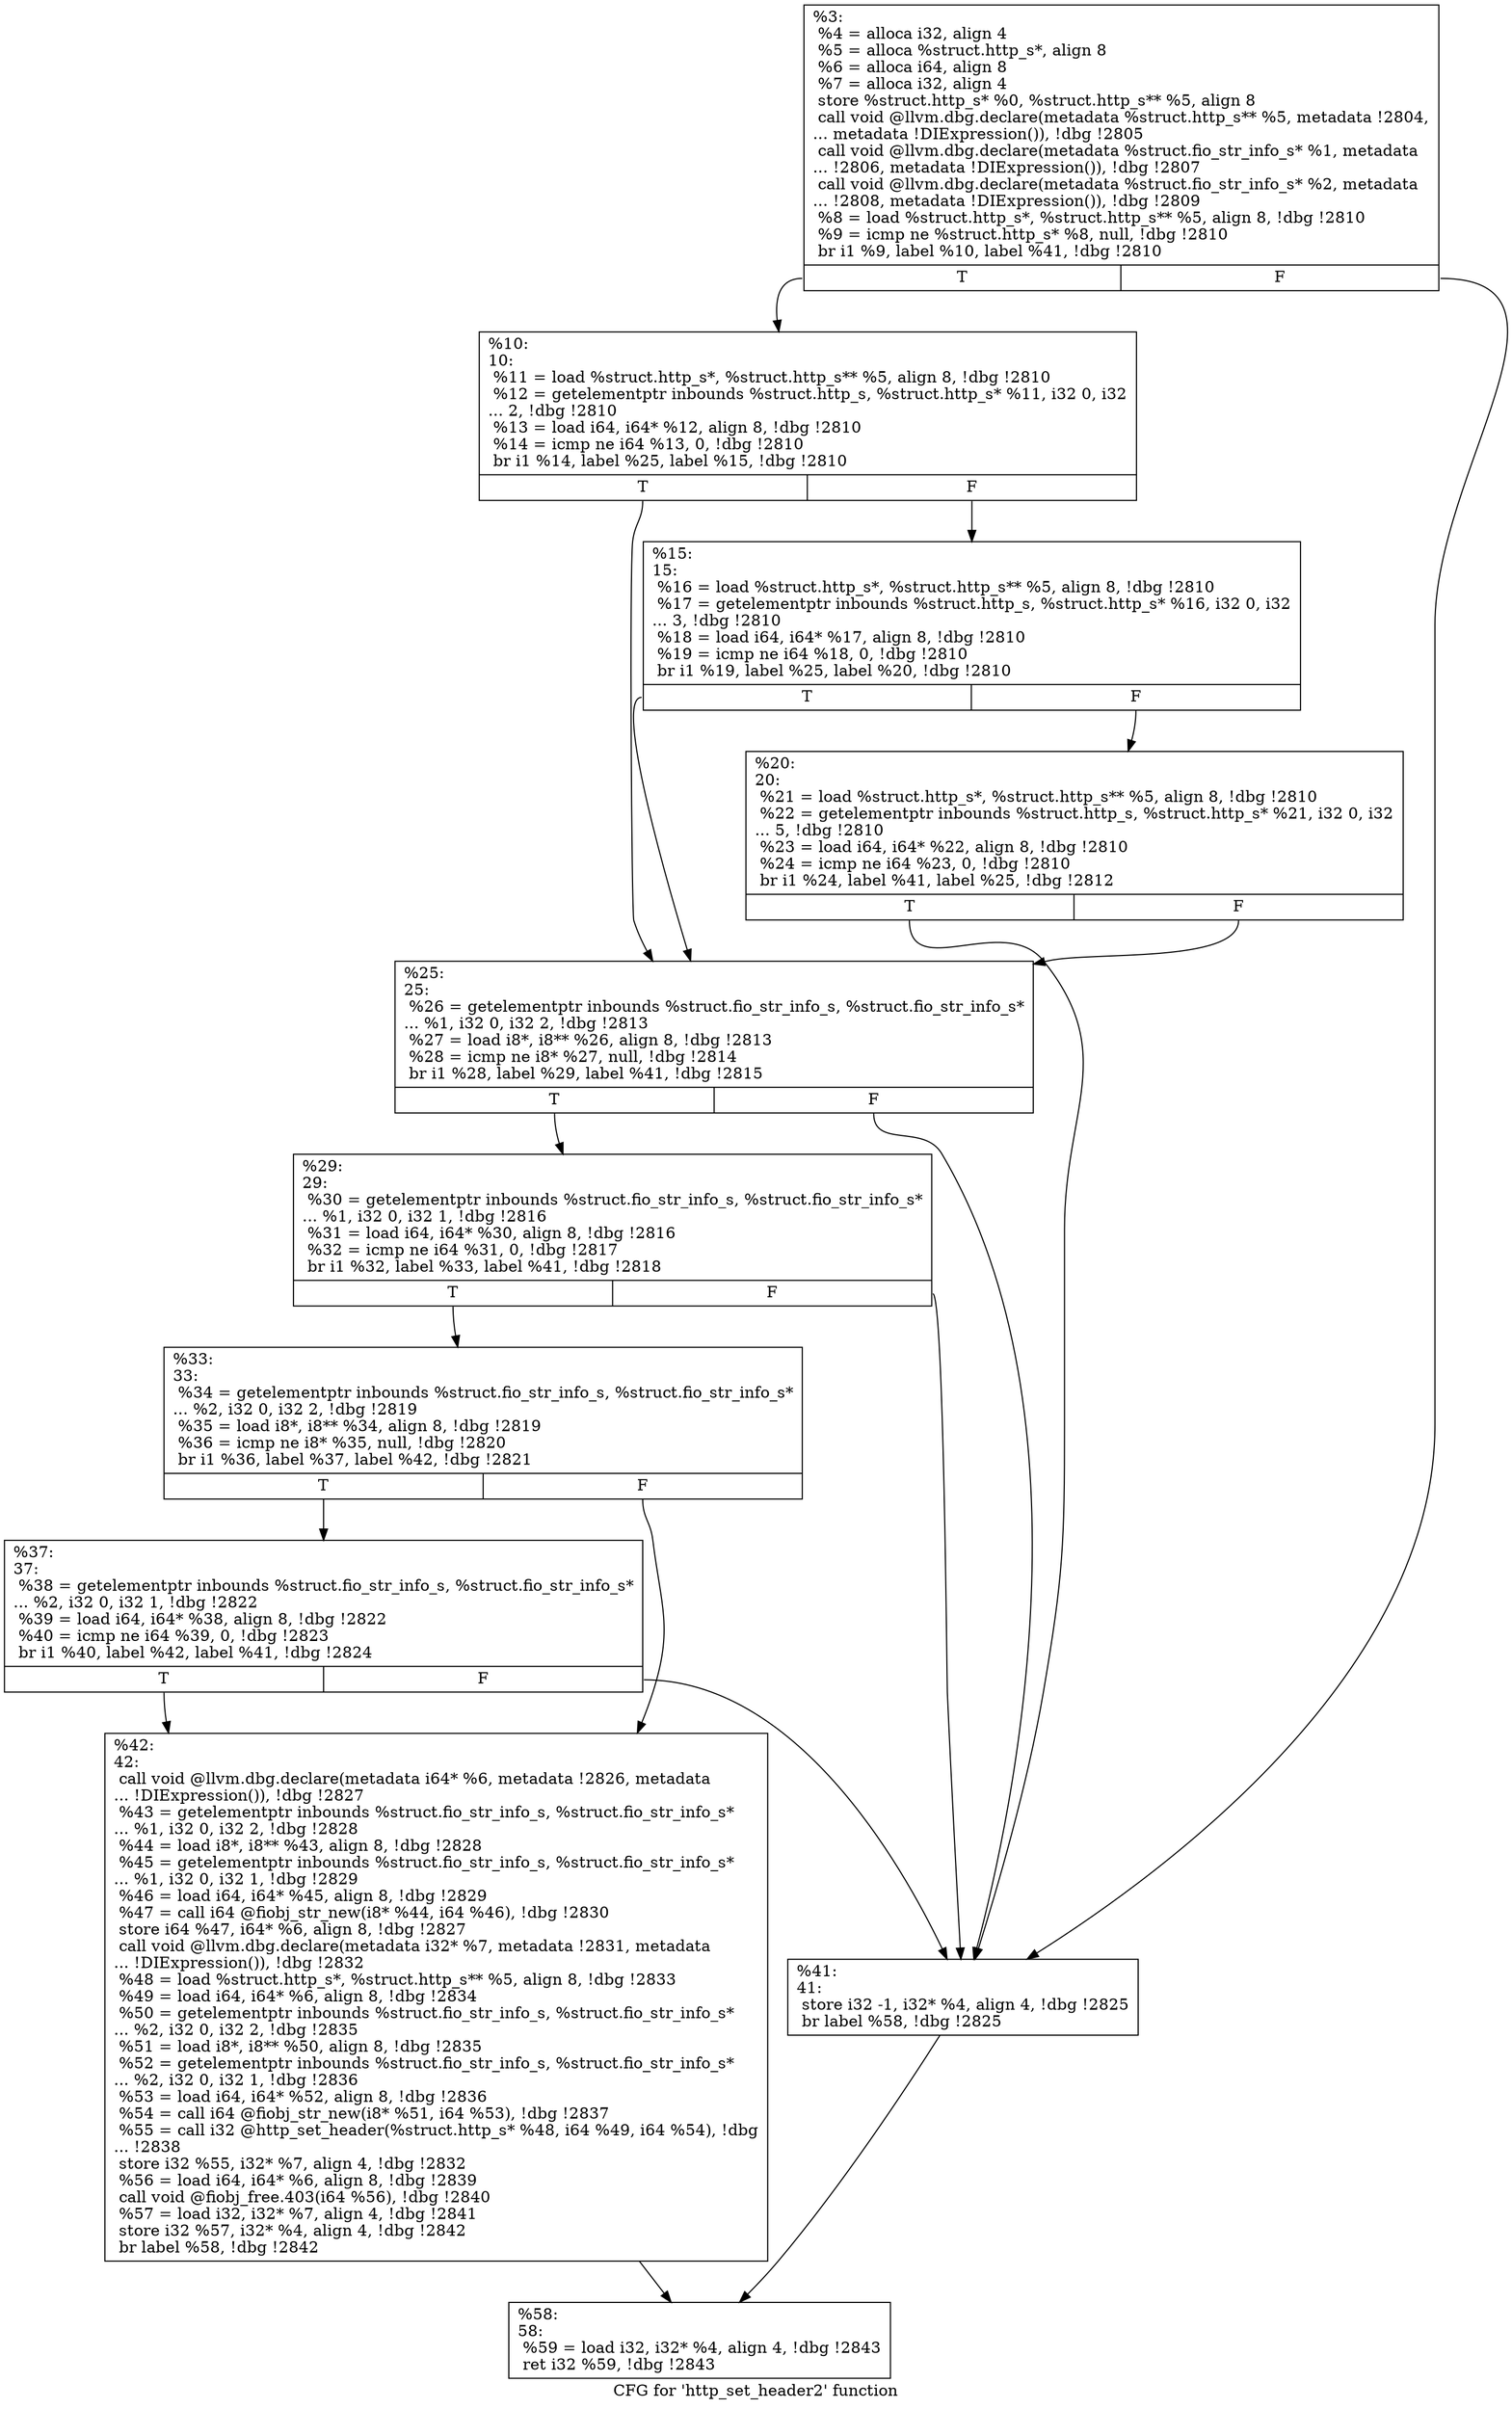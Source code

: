 digraph "CFG for 'http_set_header2' function" {
	label="CFG for 'http_set_header2' function";

	Node0x55685228a010 [shape=record,label="{%3:\l  %4 = alloca i32, align 4\l  %5 = alloca %struct.http_s*, align 8\l  %6 = alloca i64, align 8\l  %7 = alloca i32, align 4\l  store %struct.http_s* %0, %struct.http_s** %5, align 8\l  call void @llvm.dbg.declare(metadata %struct.http_s** %5, metadata !2804,\l... metadata !DIExpression()), !dbg !2805\l  call void @llvm.dbg.declare(metadata %struct.fio_str_info_s* %1, metadata\l... !2806, metadata !DIExpression()), !dbg !2807\l  call void @llvm.dbg.declare(metadata %struct.fio_str_info_s* %2, metadata\l... !2808, metadata !DIExpression()), !dbg !2809\l  %8 = load %struct.http_s*, %struct.http_s** %5, align 8, !dbg !2810\l  %9 = icmp ne %struct.http_s* %8, null, !dbg !2810\l  br i1 %9, label %10, label %41, !dbg !2810\l|{<s0>T|<s1>F}}"];
	Node0x55685228a010:s0 -> Node0x55685228bcb0;
	Node0x55685228a010:s1 -> Node0x55685228bee0;
	Node0x55685228bcb0 [shape=record,label="{%10:\l10:                                               \l  %11 = load %struct.http_s*, %struct.http_s** %5, align 8, !dbg !2810\l  %12 = getelementptr inbounds %struct.http_s, %struct.http_s* %11, i32 0, i32\l... 2, !dbg !2810\l  %13 = load i64, i64* %12, align 8, !dbg !2810\l  %14 = icmp ne i64 %13, 0, !dbg !2810\l  br i1 %14, label %25, label %15, !dbg !2810\l|{<s0>T|<s1>F}}"];
	Node0x55685228bcb0:s0 -> Node0x55685228bda0;
	Node0x55685228bcb0:s1 -> Node0x55685228bd00;
	Node0x55685228bd00 [shape=record,label="{%15:\l15:                                               \l  %16 = load %struct.http_s*, %struct.http_s** %5, align 8, !dbg !2810\l  %17 = getelementptr inbounds %struct.http_s, %struct.http_s* %16, i32 0, i32\l... 3, !dbg !2810\l  %18 = load i64, i64* %17, align 8, !dbg !2810\l  %19 = icmp ne i64 %18, 0, !dbg !2810\l  br i1 %19, label %25, label %20, !dbg !2810\l|{<s0>T|<s1>F}}"];
	Node0x55685228bd00:s0 -> Node0x55685228bda0;
	Node0x55685228bd00:s1 -> Node0x55685228bd50;
	Node0x55685228bd50 [shape=record,label="{%20:\l20:                                               \l  %21 = load %struct.http_s*, %struct.http_s** %5, align 8, !dbg !2810\l  %22 = getelementptr inbounds %struct.http_s, %struct.http_s* %21, i32 0, i32\l... 5, !dbg !2810\l  %23 = load i64, i64* %22, align 8, !dbg !2810\l  %24 = icmp ne i64 %23, 0, !dbg !2810\l  br i1 %24, label %41, label %25, !dbg !2812\l|{<s0>T|<s1>F}}"];
	Node0x55685228bd50:s0 -> Node0x55685228bee0;
	Node0x55685228bd50:s1 -> Node0x55685228bda0;
	Node0x55685228bda0 [shape=record,label="{%25:\l25:                                               \l  %26 = getelementptr inbounds %struct.fio_str_info_s, %struct.fio_str_info_s*\l... %1, i32 0, i32 2, !dbg !2813\l  %27 = load i8*, i8** %26, align 8, !dbg !2813\l  %28 = icmp ne i8* %27, null, !dbg !2814\l  br i1 %28, label %29, label %41, !dbg !2815\l|{<s0>T|<s1>F}}"];
	Node0x55685228bda0:s0 -> Node0x55685228bdf0;
	Node0x55685228bda0:s1 -> Node0x55685228bee0;
	Node0x55685228bdf0 [shape=record,label="{%29:\l29:                                               \l  %30 = getelementptr inbounds %struct.fio_str_info_s, %struct.fio_str_info_s*\l... %1, i32 0, i32 1, !dbg !2816\l  %31 = load i64, i64* %30, align 8, !dbg !2816\l  %32 = icmp ne i64 %31, 0, !dbg !2817\l  br i1 %32, label %33, label %41, !dbg !2818\l|{<s0>T|<s1>F}}"];
	Node0x55685228bdf0:s0 -> Node0x55685228be40;
	Node0x55685228bdf0:s1 -> Node0x55685228bee0;
	Node0x55685228be40 [shape=record,label="{%33:\l33:                                               \l  %34 = getelementptr inbounds %struct.fio_str_info_s, %struct.fio_str_info_s*\l... %2, i32 0, i32 2, !dbg !2819\l  %35 = load i8*, i8** %34, align 8, !dbg !2819\l  %36 = icmp ne i8* %35, null, !dbg !2820\l  br i1 %36, label %37, label %42, !dbg !2821\l|{<s0>T|<s1>F}}"];
	Node0x55685228be40:s0 -> Node0x55685228be90;
	Node0x55685228be40:s1 -> Node0x55685228bf30;
	Node0x55685228be90 [shape=record,label="{%37:\l37:                                               \l  %38 = getelementptr inbounds %struct.fio_str_info_s, %struct.fio_str_info_s*\l... %2, i32 0, i32 1, !dbg !2822\l  %39 = load i64, i64* %38, align 8, !dbg !2822\l  %40 = icmp ne i64 %39, 0, !dbg !2823\l  br i1 %40, label %42, label %41, !dbg !2824\l|{<s0>T|<s1>F}}"];
	Node0x55685228be90:s0 -> Node0x55685228bf30;
	Node0x55685228be90:s1 -> Node0x55685228bee0;
	Node0x55685228bee0 [shape=record,label="{%41:\l41:                                               \l  store i32 -1, i32* %4, align 4, !dbg !2825\l  br label %58, !dbg !2825\l}"];
	Node0x55685228bee0 -> Node0x55685228bf80;
	Node0x55685228bf30 [shape=record,label="{%42:\l42:                                               \l  call void @llvm.dbg.declare(metadata i64* %6, metadata !2826, metadata\l... !DIExpression()), !dbg !2827\l  %43 = getelementptr inbounds %struct.fio_str_info_s, %struct.fio_str_info_s*\l... %1, i32 0, i32 2, !dbg !2828\l  %44 = load i8*, i8** %43, align 8, !dbg !2828\l  %45 = getelementptr inbounds %struct.fio_str_info_s, %struct.fio_str_info_s*\l... %1, i32 0, i32 1, !dbg !2829\l  %46 = load i64, i64* %45, align 8, !dbg !2829\l  %47 = call i64 @fiobj_str_new(i8* %44, i64 %46), !dbg !2830\l  store i64 %47, i64* %6, align 8, !dbg !2827\l  call void @llvm.dbg.declare(metadata i32* %7, metadata !2831, metadata\l... !DIExpression()), !dbg !2832\l  %48 = load %struct.http_s*, %struct.http_s** %5, align 8, !dbg !2833\l  %49 = load i64, i64* %6, align 8, !dbg !2834\l  %50 = getelementptr inbounds %struct.fio_str_info_s, %struct.fio_str_info_s*\l... %2, i32 0, i32 2, !dbg !2835\l  %51 = load i8*, i8** %50, align 8, !dbg !2835\l  %52 = getelementptr inbounds %struct.fio_str_info_s, %struct.fio_str_info_s*\l... %2, i32 0, i32 1, !dbg !2836\l  %53 = load i64, i64* %52, align 8, !dbg !2836\l  %54 = call i64 @fiobj_str_new(i8* %51, i64 %53), !dbg !2837\l  %55 = call i32 @http_set_header(%struct.http_s* %48, i64 %49, i64 %54), !dbg\l... !2838\l  store i32 %55, i32* %7, align 4, !dbg !2832\l  %56 = load i64, i64* %6, align 8, !dbg !2839\l  call void @fiobj_free.403(i64 %56), !dbg !2840\l  %57 = load i32, i32* %7, align 4, !dbg !2841\l  store i32 %57, i32* %4, align 4, !dbg !2842\l  br label %58, !dbg !2842\l}"];
	Node0x55685228bf30 -> Node0x55685228bf80;
	Node0x55685228bf80 [shape=record,label="{%58:\l58:                                               \l  %59 = load i32, i32* %4, align 4, !dbg !2843\l  ret i32 %59, !dbg !2843\l}"];
}
